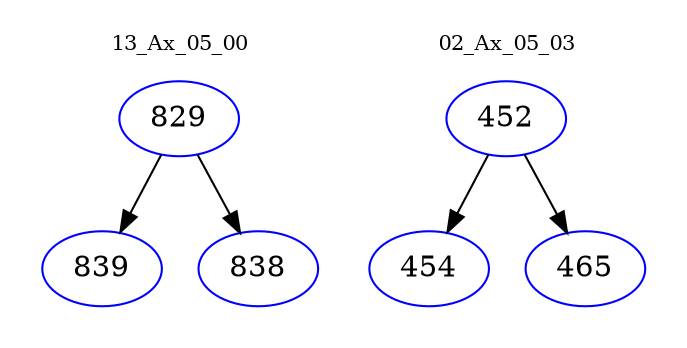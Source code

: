 digraph{
subgraph cluster_0 {
color = white
label = "13_Ax_05_00";
fontsize=10;
T0_829 [label="829", color="blue"]
T0_829 -> T0_839 [color="black"]
T0_839 [label="839", color="blue"]
T0_829 -> T0_838 [color="black"]
T0_838 [label="838", color="blue"]
}
subgraph cluster_1 {
color = white
label = "02_Ax_05_03";
fontsize=10;
T1_452 [label="452", color="blue"]
T1_452 -> T1_454 [color="black"]
T1_454 [label="454", color="blue"]
T1_452 -> T1_465 [color="black"]
T1_465 [label="465", color="blue"]
}
}
